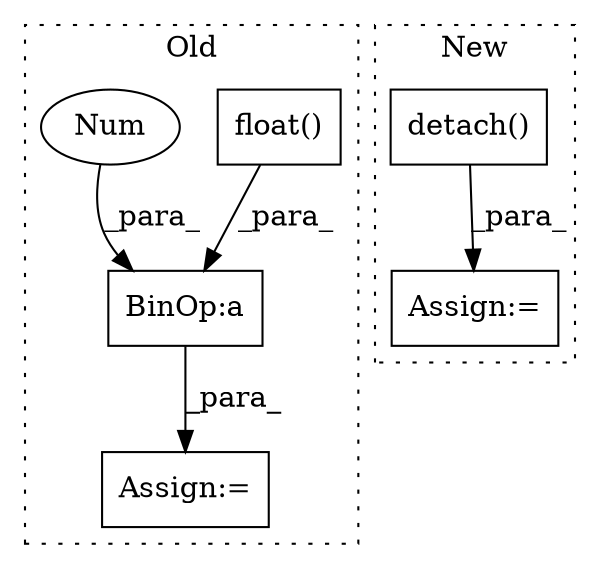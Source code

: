 digraph G {
subgraph cluster0 {
1 [label="float()" a="75" s="6763" l="16" shape="box"];
4 [label="BinOp:a" a="82" s="6760" l="3" shape="box"];
5 [label="Num" a="76" s="6757" l="3" shape="ellipse"];
6 [label="Assign:=" a="68" s="6746" l="3" shape="box"];
label = "Old";
style="dotted";
}
subgraph cluster1 {
2 [label="detach()" a="75" s="7027" l="33" shape="box"];
3 [label="Assign:=" a="68" s="7023" l="4" shape="box"];
label = "New";
style="dotted";
}
1 -> 4 [label="_para_"];
2 -> 3 [label="_para_"];
4 -> 6 [label="_para_"];
5 -> 4 [label="_para_"];
}